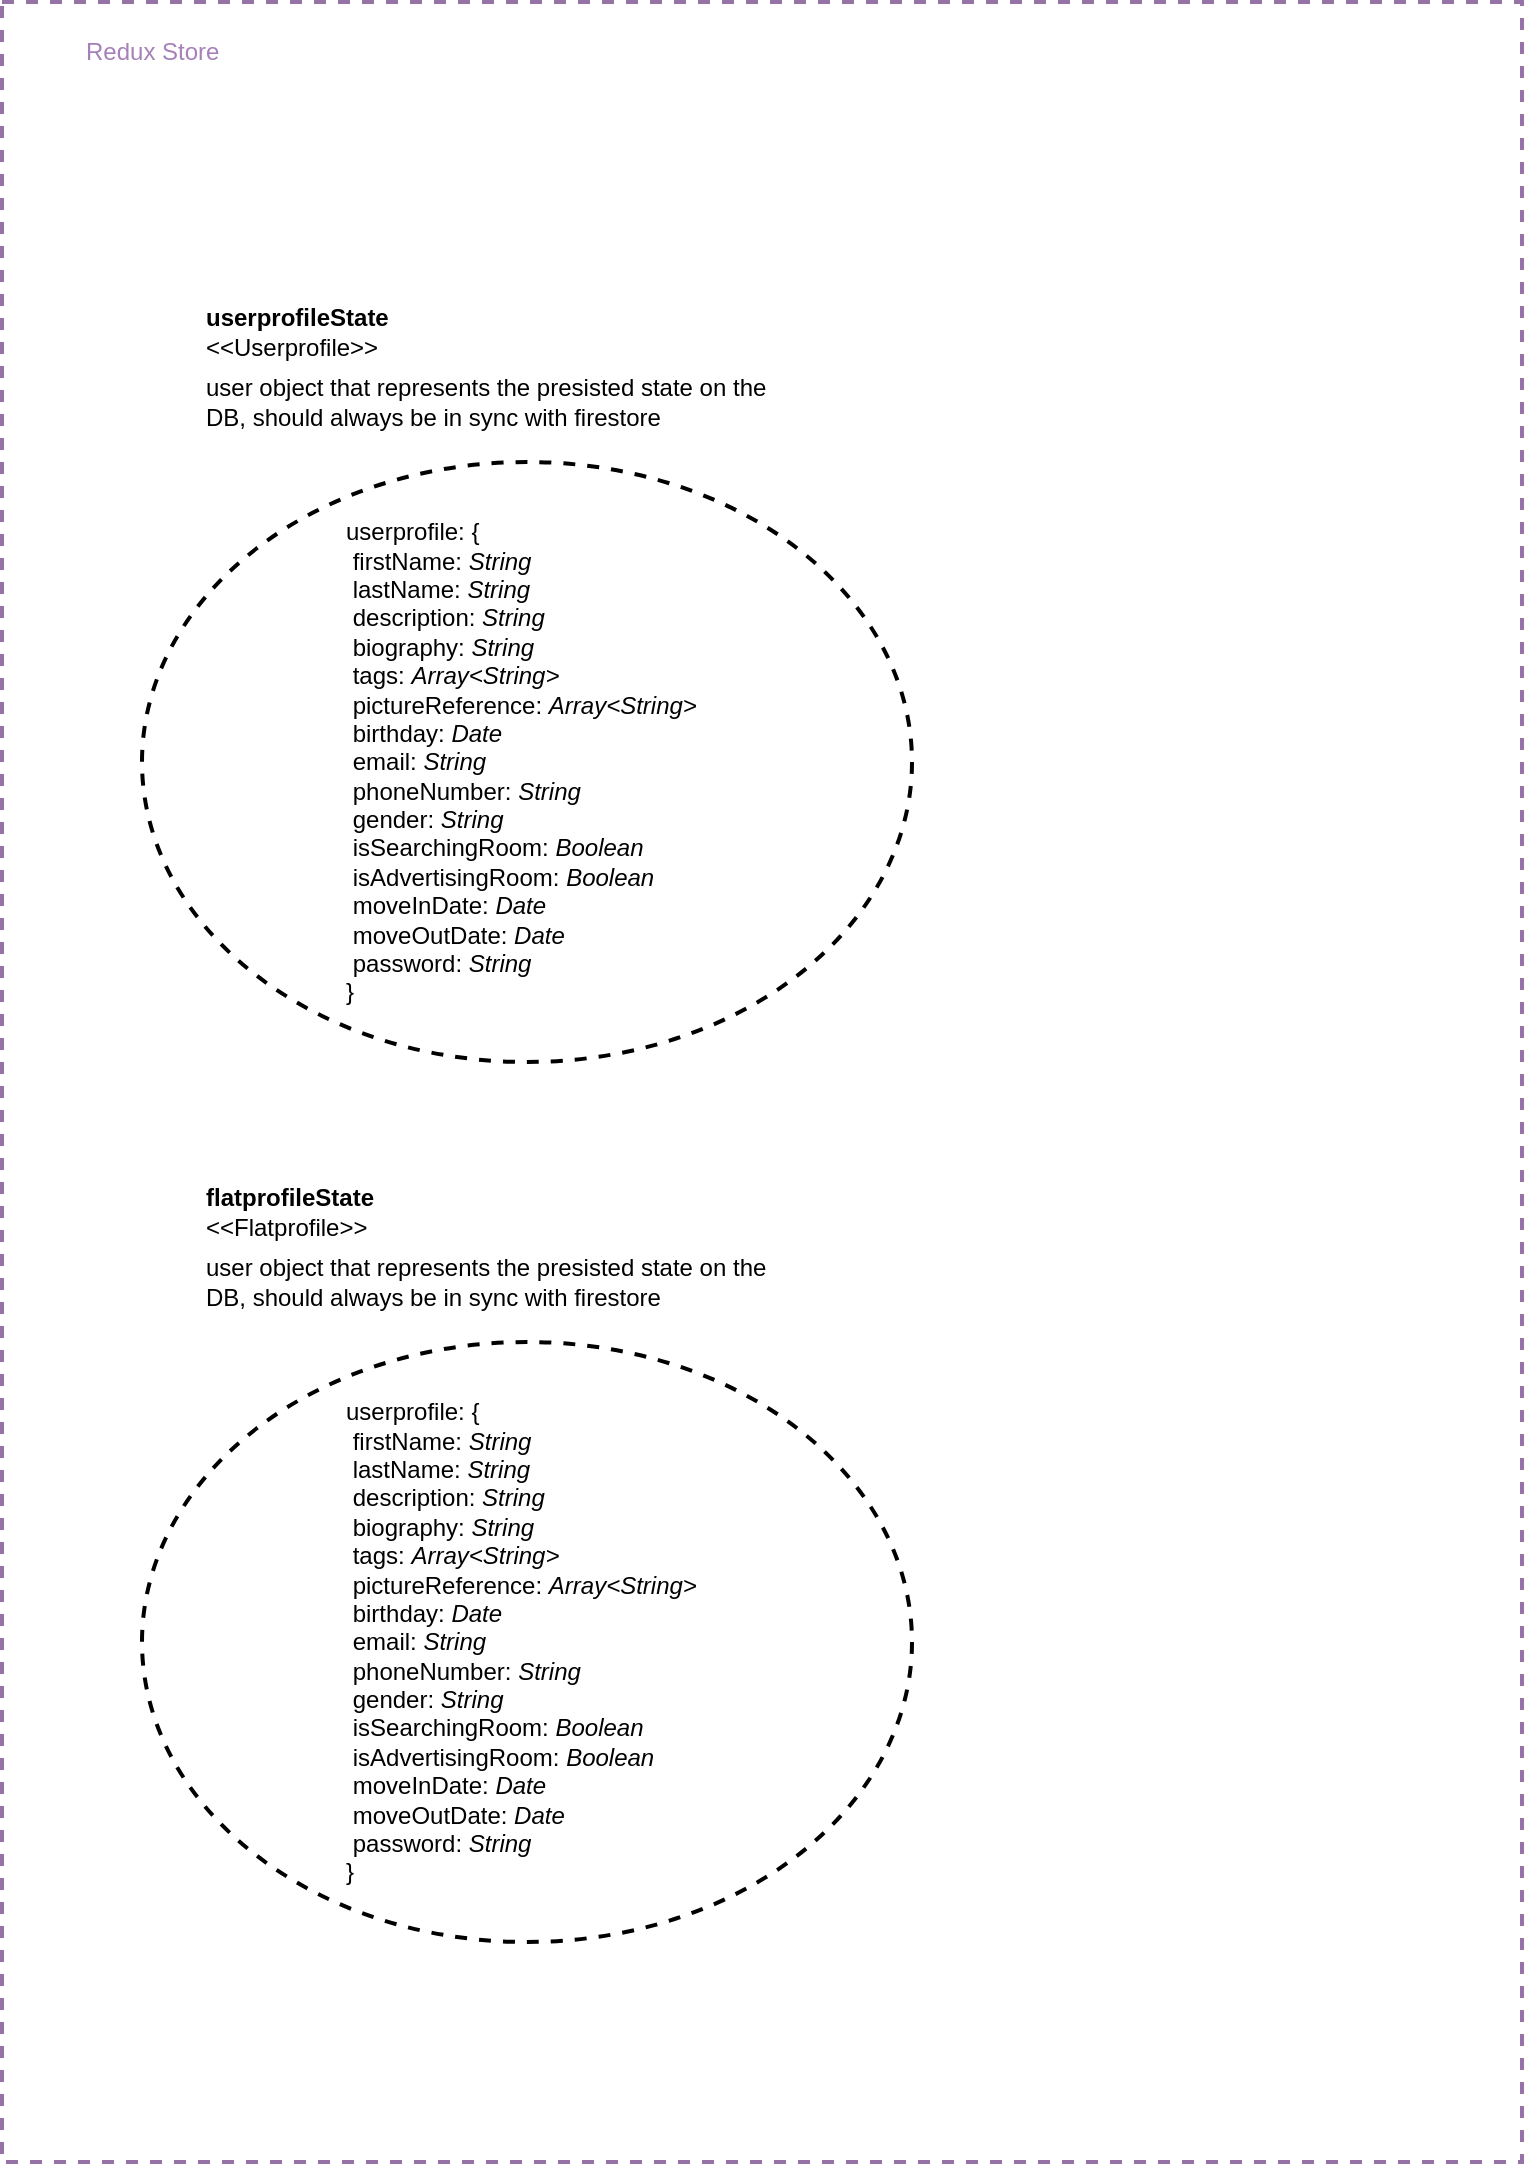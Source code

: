 <mxfile version="17.4.5" type="github">
  <diagram id="LpC_mYqOw3zMSjC3XxB5" name="Page-1">
    <mxGraphModel dx="946" dy="2247" grid="1" gridSize="10" guides="1" tooltips="1" connect="1" arrows="1" fold="1" page="1" pageScale="1" pageWidth="827" pageHeight="1169" math="0" shadow="0">
      <root>
        <mxCell id="0" />
        <mxCell id="1" parent="0" />
        <mxCell id="QjSxIlXuMoYWdkUnr7uK-2" value="" style="rounded=0;whiteSpace=wrap;html=1;fillColor=none;strokeWidth=2;dashed=1;strokeColor=#9673a6;" vertex="1" parent="1">
          <mxGeometry x="40" y="40" width="760" height="1080" as="geometry" />
        </mxCell>
        <mxCell id="QjSxIlXuMoYWdkUnr7uK-1" value="" style="shape=image;html=1;verticalAlign=top;verticalLabelPosition=bottom;labelBackgroundColor=#ffffff;imageAspect=0;aspect=fixed;image=https://cdn2.iconfinder.com/data/icons/boxicons-logos/24/bxl-redux-128.png;fillColor=none;strokeColor=#9673a6;fontColor=#A680B8;" vertex="1" parent="1">
          <mxGeometry x="40" y="40" width="40" height="40" as="geometry" />
        </mxCell>
        <mxCell id="QjSxIlXuMoYWdkUnr7uK-3" value="Redux Store" style="text;html=1;strokeColor=none;fillColor=none;align=left;verticalAlign=middle;whiteSpace=wrap;rounded=0;dashed=1;fontColor=#A680B8;" vertex="1" parent="1">
          <mxGeometry x="80" y="50" width="100" height="30" as="geometry" />
        </mxCell>
        <mxCell id="QjSxIlXuMoYWdkUnr7uK-4" value="" style="ellipse;whiteSpace=wrap;html=1;dashed=1;fontColor=#A680B8;strokeWidth=2;fillColor=none;" vertex="1" parent="1">
          <mxGeometry x="110" y="270" width="385" height="300" as="geometry" />
        </mxCell>
        <mxCell id="QjSxIlXuMoYWdkUnr7uK-5" value="&lt;div align=&quot;left&quot;&gt;&lt;b&gt;userprofileState&lt;/b&gt;&lt;/div&gt;&lt;div align=&quot;left&quot;&gt;&amp;lt;&amp;lt;Userprofile&amp;gt;&amp;gt;&lt;br&gt;&lt;/div&gt;" style="text;html=1;strokeColor=none;fillColor=none;align=left;verticalAlign=middle;whiteSpace=wrap;rounded=0;dashed=1;fontColor=#000000;" vertex="1" parent="1">
          <mxGeometry x="140" y="190" width="100" height="30" as="geometry" />
        </mxCell>
        <mxCell id="QjSxIlXuMoYWdkUnr7uK-6" value="&lt;div align=&quot;left&quot;&gt;user object that represents the presisted state on the DB, should always be in sync with firestore&lt;/div&gt;" style="text;html=1;strokeColor=none;fillColor=none;align=left;verticalAlign=middle;whiteSpace=wrap;rounded=0;dashed=1;fontColor=#000000;" vertex="1" parent="1">
          <mxGeometry x="140" y="220" width="300" height="40" as="geometry" />
        </mxCell>
        <mxCell id="QjSxIlXuMoYWdkUnr7uK-9" value="&lt;div align=&quot;left&quot;&gt;userprofile: {&lt;span&gt;&lt;/span&gt;&lt;br&gt;&lt;/div&gt;&lt;div align=&quot;left&quot;&gt;&lt;span style=&quot;white-space: pre&quot;&gt;	&lt;/span&gt;firstName: &lt;i&gt;String&lt;/i&gt;&lt;/div&gt;&lt;div align=&quot;left&quot;&gt;&lt;span style=&quot;white-space: pre&quot;&gt;	&lt;/span&gt;lastName: &lt;i&gt;String&lt;span&gt;&lt;/span&gt;&lt;/i&gt;&lt;br&gt;&lt;/div&gt;&lt;div align=&quot;left&quot;&gt;&lt;span style=&quot;white-space: pre&quot;&gt;	&lt;/span&gt;description: &lt;i&gt;String&lt;/i&gt;&lt;/div&gt;&lt;div align=&quot;left&quot;&gt;&lt;span style=&quot;white-space: pre&quot;&gt;	&lt;/span&gt;biography: &lt;i&gt;String&lt;/i&gt;&lt;/div&gt;&lt;div align=&quot;left&quot;&gt;&lt;span style=&quot;white-space: pre&quot;&gt;	&lt;/span&gt;tags: &lt;i&gt;Array&amp;lt;String&amp;gt;&lt;/i&gt;&lt;/div&gt;&lt;div align=&quot;left&quot;&gt;&lt;span style=&quot;white-space: pre&quot;&gt;	&lt;/span&gt;pictureReference: &lt;i&gt;Array&amp;lt;String&amp;gt;&lt;/i&gt;&lt;/div&gt;&lt;div align=&quot;left&quot;&gt;&lt;span style=&quot;white-space: pre&quot;&gt;	&lt;/span&gt;birthday: &lt;i&gt;Date&lt;/i&gt;&lt;/div&gt;&lt;div align=&quot;left&quot;&gt;&lt;span style=&quot;white-space: pre&quot;&gt;	&lt;/span&gt;email: &lt;i&gt;String&lt;/i&gt;&lt;/div&gt;&lt;div align=&quot;left&quot;&gt;&lt;span style=&quot;white-space: pre&quot;&gt;	&lt;/span&gt;phoneNumber: &lt;i&gt;String&lt;/i&gt;&lt;/div&gt;&lt;div align=&quot;left&quot;&gt;&lt;span style=&quot;white-space: pre&quot;&gt;	&lt;/span&gt;gender: &lt;i&gt;String&lt;/i&gt;&lt;/div&gt;&lt;div align=&quot;left&quot;&gt;&lt;span style=&quot;white-space: pre&quot;&gt;	&lt;/span&gt;isSearchingRoom: &lt;i&gt;Boolean&lt;/i&gt;&lt;/div&gt;&lt;div align=&quot;left&quot;&gt;&lt;span style=&quot;white-space: pre&quot;&gt;	&lt;/span&gt;isAdvertisingRoom: &lt;i&gt;Boolean&lt;/i&gt;&lt;/div&gt;&lt;div align=&quot;left&quot;&gt;&lt;span style=&quot;white-space: pre&quot;&gt;	&lt;/span&gt;moveInDate: &lt;i&gt;Date&lt;/i&gt;&lt;/div&gt;&lt;div align=&quot;left&quot;&gt;&lt;span style=&quot;white-space: pre&quot;&gt;	&lt;/span&gt;moveOutDate: &lt;i&gt;Date&lt;/i&gt;&lt;/div&gt;&lt;div align=&quot;left&quot;&gt;&lt;span style=&quot;white-space: pre&quot;&gt;	&lt;/span&gt;password: &lt;i&gt;String&lt;/i&gt;&lt;br&gt;&lt;/div&gt;&lt;div align=&quot;left&quot;&gt;}&lt;/div&gt;" style="text;html=1;strokeColor=none;fillColor=none;align=left;verticalAlign=middle;whiteSpace=wrap;rounded=0;dashed=1;fontColor=#000000;" vertex="1" parent="1">
          <mxGeometry x="210" y="270" width="220" height="300" as="geometry" />
        </mxCell>
        <mxCell id="QjSxIlXuMoYWdkUnr7uK-10" value="" style="ellipse;whiteSpace=wrap;html=1;dashed=1;fontColor=#A680B8;strokeWidth=2;fillColor=none;" vertex="1" parent="1">
          <mxGeometry x="110" y="710" width="385" height="300" as="geometry" />
        </mxCell>
        <mxCell id="QjSxIlXuMoYWdkUnr7uK-11" value="&lt;div align=&quot;left&quot;&gt;&lt;b&gt;flatprofileState&lt;/b&gt;&lt;/div&gt;&lt;div align=&quot;left&quot;&gt;&amp;lt;&amp;lt;Flatprofile&amp;gt;&amp;gt;&lt;br&gt;&lt;/div&gt;" style="text;html=1;strokeColor=none;fillColor=none;align=left;verticalAlign=middle;whiteSpace=wrap;rounded=0;dashed=1;fontColor=#000000;" vertex="1" parent="1">
          <mxGeometry x="140" y="630" width="100" height="30" as="geometry" />
        </mxCell>
        <mxCell id="QjSxIlXuMoYWdkUnr7uK-12" value="&lt;div align=&quot;left&quot;&gt;user object that represents the presisted state on the DB, should always be in sync with firestore&lt;/div&gt;" style="text;html=1;strokeColor=none;fillColor=none;align=left;verticalAlign=middle;whiteSpace=wrap;rounded=0;dashed=1;fontColor=#000000;" vertex="1" parent="1">
          <mxGeometry x="140" y="660" width="300" height="40" as="geometry" />
        </mxCell>
        <mxCell id="QjSxIlXuMoYWdkUnr7uK-13" value="&lt;div align=&quot;left&quot;&gt;userprofile: {&lt;span&gt;&lt;/span&gt;&lt;br&gt;&lt;/div&gt;&lt;div align=&quot;left&quot;&gt;&lt;span style=&quot;white-space: pre&quot;&gt;	&lt;/span&gt;firstName: &lt;i&gt;String&lt;/i&gt;&lt;/div&gt;&lt;div align=&quot;left&quot;&gt;&lt;span style=&quot;white-space: pre&quot;&gt;	&lt;/span&gt;lastName: &lt;i&gt;String&lt;span&gt;&lt;/span&gt;&lt;/i&gt;&lt;br&gt;&lt;/div&gt;&lt;div align=&quot;left&quot;&gt;&lt;span style=&quot;white-space: pre&quot;&gt;	&lt;/span&gt;description: &lt;i&gt;String&lt;/i&gt;&lt;/div&gt;&lt;div align=&quot;left&quot;&gt;&lt;span style=&quot;white-space: pre&quot;&gt;	&lt;/span&gt;biography: &lt;i&gt;String&lt;/i&gt;&lt;/div&gt;&lt;div align=&quot;left&quot;&gt;&lt;span style=&quot;white-space: pre&quot;&gt;	&lt;/span&gt;tags: &lt;i&gt;Array&amp;lt;String&amp;gt;&lt;/i&gt;&lt;/div&gt;&lt;div align=&quot;left&quot;&gt;&lt;span style=&quot;white-space: pre&quot;&gt;	&lt;/span&gt;pictureReference: &lt;i&gt;Array&amp;lt;String&amp;gt;&lt;/i&gt;&lt;/div&gt;&lt;div align=&quot;left&quot;&gt;&lt;span style=&quot;white-space: pre&quot;&gt;	&lt;/span&gt;birthday: &lt;i&gt;Date&lt;/i&gt;&lt;/div&gt;&lt;div align=&quot;left&quot;&gt;&lt;span style=&quot;white-space: pre&quot;&gt;	&lt;/span&gt;email: &lt;i&gt;String&lt;/i&gt;&lt;/div&gt;&lt;div align=&quot;left&quot;&gt;&lt;span style=&quot;white-space: pre&quot;&gt;	&lt;/span&gt;phoneNumber: &lt;i&gt;String&lt;/i&gt;&lt;/div&gt;&lt;div align=&quot;left&quot;&gt;&lt;span style=&quot;white-space: pre&quot;&gt;	&lt;/span&gt;gender: &lt;i&gt;String&lt;/i&gt;&lt;/div&gt;&lt;div align=&quot;left&quot;&gt;&lt;span style=&quot;white-space: pre&quot;&gt;	&lt;/span&gt;isSearchingRoom: &lt;i&gt;Boolean&lt;/i&gt;&lt;/div&gt;&lt;div align=&quot;left&quot;&gt;&lt;span style=&quot;white-space: pre&quot;&gt;	&lt;/span&gt;isAdvertisingRoom: &lt;i&gt;Boolean&lt;/i&gt;&lt;/div&gt;&lt;div align=&quot;left&quot;&gt;&lt;span style=&quot;white-space: pre&quot;&gt;	&lt;/span&gt;moveInDate: &lt;i&gt;Date&lt;/i&gt;&lt;/div&gt;&lt;div align=&quot;left&quot;&gt;&lt;span style=&quot;white-space: pre&quot;&gt;	&lt;/span&gt;moveOutDate: &lt;i&gt;Date&lt;/i&gt;&lt;/div&gt;&lt;div align=&quot;left&quot;&gt;&lt;span style=&quot;white-space: pre&quot;&gt;	&lt;/span&gt;password: &lt;i&gt;String&lt;/i&gt;&lt;br&gt;&lt;/div&gt;&lt;div align=&quot;left&quot;&gt;}&lt;/div&gt;" style="text;html=1;strokeColor=none;fillColor=none;align=left;verticalAlign=middle;whiteSpace=wrap;rounded=0;dashed=1;fontColor=#000000;" vertex="1" parent="1">
          <mxGeometry x="210" y="710" width="220" height="300" as="geometry" />
        </mxCell>
      </root>
    </mxGraphModel>
  </diagram>
</mxfile>
